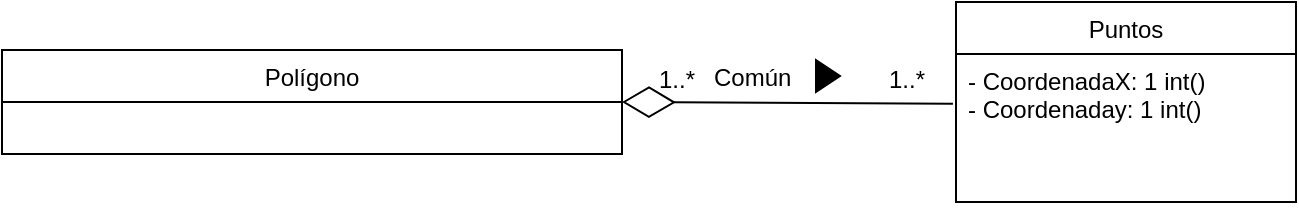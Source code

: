 <mxfile>
    <diagram id="APS_JWupTJRXKqxV6djH" name="Página-1">
        <mxGraphModel dx="902" dy="518" grid="1" gridSize="10" guides="1" tooltips="1" connect="1" arrows="1" fold="1" page="1" pageScale="1" pageWidth="827" pageHeight="1169" math="0" shadow="0">
            <root>
                <mxCell id="0"/>
                <mxCell id="1" parent="0"/>
                <mxCell id="2" value="Polígono" style="swimlane;fontStyle=0;childLayout=stackLayout;horizontal=1;startSize=26;fillColor=none;horizontalStack=0;resizeParent=1;resizeParentMax=0;resizeLast=0;collapsible=1;marginBottom=0;" vertex="1" parent="1">
                    <mxGeometry x="83" y="84" width="310" height="52" as="geometry"/>
                </mxCell>
                <mxCell id="3" value="Puntos" style="swimlane;fontStyle=0;childLayout=stackLayout;horizontal=1;startSize=26;fillColor=none;horizontalStack=0;resizeParent=1;resizeParentMax=0;resizeLast=0;collapsible=1;marginBottom=0;" vertex="1" parent="1">
                    <mxGeometry x="560" y="60" width="170" height="100" as="geometry"/>
                </mxCell>
                <mxCell id="4" value="- CoordenadaX: 1 int()&#10;- Coordenaday: 1 int()" style="text;strokeColor=none;fillColor=none;align=left;verticalAlign=top;spacingLeft=4;spacingRight=4;overflow=hidden;rotatable=0;points=[[0,0.5],[1,0.5]];portConstraint=eastwest;" vertex="1" parent="3">
                    <mxGeometry y="26" width="170" height="74" as="geometry"/>
                </mxCell>
                <mxCell id="5" value="" style="endArrow=diamondThin;endFill=0;endSize=24;html=1;entryX=1;entryY=0.5;entryDx=0;entryDy=0;exitX=-0.009;exitY=0.336;exitDx=0;exitDy=0;exitPerimeter=0;" edge="1" parent="1" source="4" target="2">
                    <mxGeometry width="160" relative="1" as="geometry">
                        <mxPoint x="540" y="104" as="sourcePoint"/>
                        <mxPoint x="640" y="144" as="targetPoint"/>
                    </mxGeometry>
                </mxCell>
                <mxCell id="6" value="1..*" style="text;html=1;align=center;verticalAlign=middle;resizable=0;points=[];autosize=1;strokeColor=none;fillColor=none;" vertex="1" parent="1">
                    <mxGeometry x="400" y="84" width="40" height="30" as="geometry"/>
                </mxCell>
                <mxCell id="7" value="1..*" style="text;html=1;align=center;verticalAlign=middle;resizable=0;points=[];autosize=1;strokeColor=none;fillColor=none;" vertex="1" parent="1">
                    <mxGeometry x="515" y="84" width="40" height="30" as="geometry"/>
                </mxCell>
                <mxCell id="8" value="Común" style="text;strokeColor=none;fillColor=none;align=left;verticalAlign=top;spacingLeft=4;spacingRight=4;overflow=hidden;rotatable=0;points=[[0,0.5],[1,0.5]];portConstraint=eastwest;" vertex="1" parent="1">
                    <mxGeometry x="433" y="84" width="100" height="26" as="geometry"/>
                </mxCell>
                <mxCell id="9" value="" style="triangle;whiteSpace=wrap;html=1;flipH=1;fillColor=#000000;rotation=-180;" vertex="1" parent="1">
                    <mxGeometry x="490" y="89" width="12" height="16" as="geometry"/>
                </mxCell>
            </root>
        </mxGraphModel>
    </diagram>
</mxfile>
